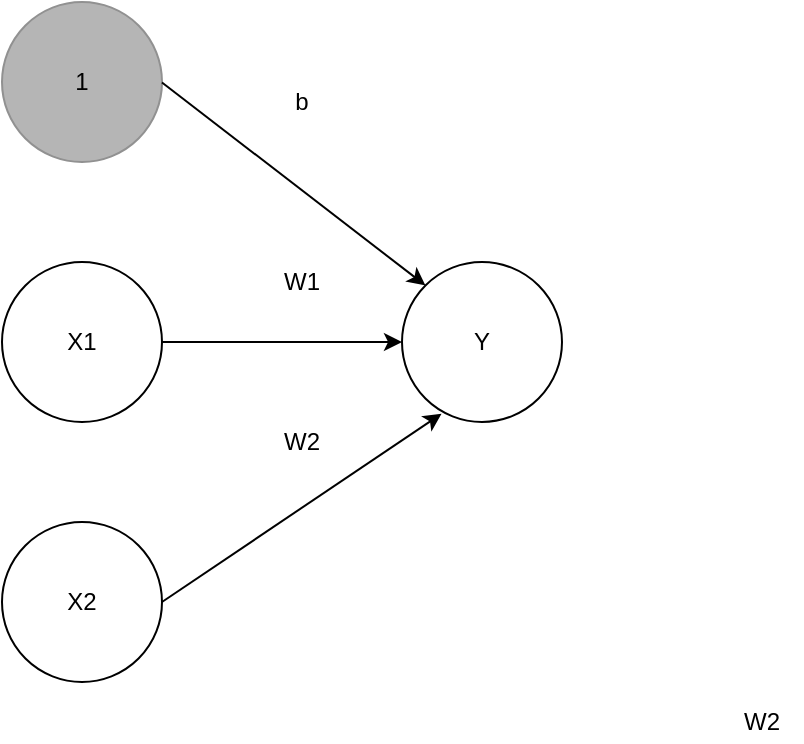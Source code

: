 <mxfile version="13.10.3" type="github">
  <diagram id="HgnMeORtGE10U8s95jeD" name="Page-1">
    <mxGraphModel dx="1024" dy="438" grid="1" gridSize="10" guides="1" tooltips="1" connect="1" arrows="1" fold="1" page="1" pageScale="1" pageWidth="827" pageHeight="1169" math="0" shadow="0">
      <root>
        <mxCell id="0" />
        <mxCell id="1" parent="0" />
        <mxCell id="NcdnIHhIZN48y30zMg17-21" value="" style="edgeStyle=orthogonalEdgeStyle;rounded=0;orthogonalLoop=1;jettySize=auto;html=1;entryX=0;entryY=0.5;entryDx=0;entryDy=0;" parent="1" source="NcdnIHhIZN48y30zMg17-12" target="NcdnIHhIZN48y30zMg17-14" edge="1">
          <mxGeometry relative="1" as="geometry" />
        </mxCell>
        <mxCell id="NcdnIHhIZN48y30zMg17-12" value="X1" style="ellipse;whiteSpace=wrap;html=1;aspect=fixed;" parent="1" vertex="1">
          <mxGeometry x="290" y="600" width="80" height="80" as="geometry" />
        </mxCell>
        <mxCell id="NcdnIHhIZN48y30zMg17-13" value="X2" style="ellipse;whiteSpace=wrap;html=1;aspect=fixed;" parent="1" vertex="1">
          <mxGeometry x="290" y="730" width="80" height="80" as="geometry" />
        </mxCell>
        <mxCell id="NcdnIHhIZN48y30zMg17-14" value="Y" style="ellipse;whiteSpace=wrap;html=1;aspect=fixed;" parent="1" vertex="1">
          <mxGeometry x="490" y="600" width="80" height="80" as="geometry" />
        </mxCell>
        <mxCell id="NcdnIHhIZN48y30zMg17-17" value="W1" style="text;html=1;strokeColor=none;fillColor=none;align=center;verticalAlign=middle;whiteSpace=wrap;rounded=0;" parent="1" vertex="1">
          <mxGeometry x="420" y="600" width="40" height="20" as="geometry" />
        </mxCell>
        <mxCell id="NcdnIHhIZN48y30zMg17-18" value="W2" style="text;html=1;strokeColor=none;fillColor=none;align=center;verticalAlign=middle;whiteSpace=wrap;rounded=0;" parent="1" vertex="1">
          <mxGeometry x="650" y="820" width="40" height="20" as="geometry" />
        </mxCell>
        <mxCell id="NcdnIHhIZN48y30zMg17-19" value="1" style="ellipse;whiteSpace=wrap;html=1;aspect=fixed;strokeColor=#919191;fillColor=#B5B5B5;" parent="1" vertex="1">
          <mxGeometry x="290" y="470" width="80" height="80" as="geometry" />
        </mxCell>
        <mxCell id="NcdnIHhIZN48y30zMg17-25" value="" style="endArrow=classic;html=1;entryX=0.247;entryY=0.948;entryDx=0;entryDy=0;entryPerimeter=0;" parent="1" target="NcdnIHhIZN48y30zMg17-14" edge="1">
          <mxGeometry width="50" height="50" relative="1" as="geometry">
            <mxPoint x="370" y="770" as="sourcePoint" />
            <mxPoint x="420" y="720" as="targetPoint" />
          </mxGeometry>
        </mxCell>
        <mxCell id="NcdnIHhIZN48y30zMg17-26" value="" style="endArrow=classic;html=1;entryX=0;entryY=0;entryDx=0;entryDy=0;" parent="1" target="NcdnIHhIZN48y30zMg17-14" edge="1">
          <mxGeometry width="50" height="50" relative="1" as="geometry">
            <mxPoint x="370" y="510.24" as="sourcePoint" />
            <mxPoint x="510.32" y="420" as="targetPoint" />
          </mxGeometry>
        </mxCell>
        <mxCell id="NcdnIHhIZN48y30zMg17-27" value="W2" style="text;html=1;strokeColor=none;fillColor=none;align=center;verticalAlign=middle;whiteSpace=wrap;rounded=0;" parent="1" vertex="1">
          <mxGeometry x="420" y="680" width="40" height="20" as="geometry" />
        </mxCell>
        <mxCell id="NcdnIHhIZN48y30zMg17-28" value="b" style="text;html=1;strokeColor=none;fillColor=none;align=center;verticalAlign=middle;whiteSpace=wrap;rounded=0;" parent="1" vertex="1">
          <mxGeometry x="420" y="510" width="40" height="20" as="geometry" />
        </mxCell>
      </root>
    </mxGraphModel>
  </diagram>
</mxfile>
